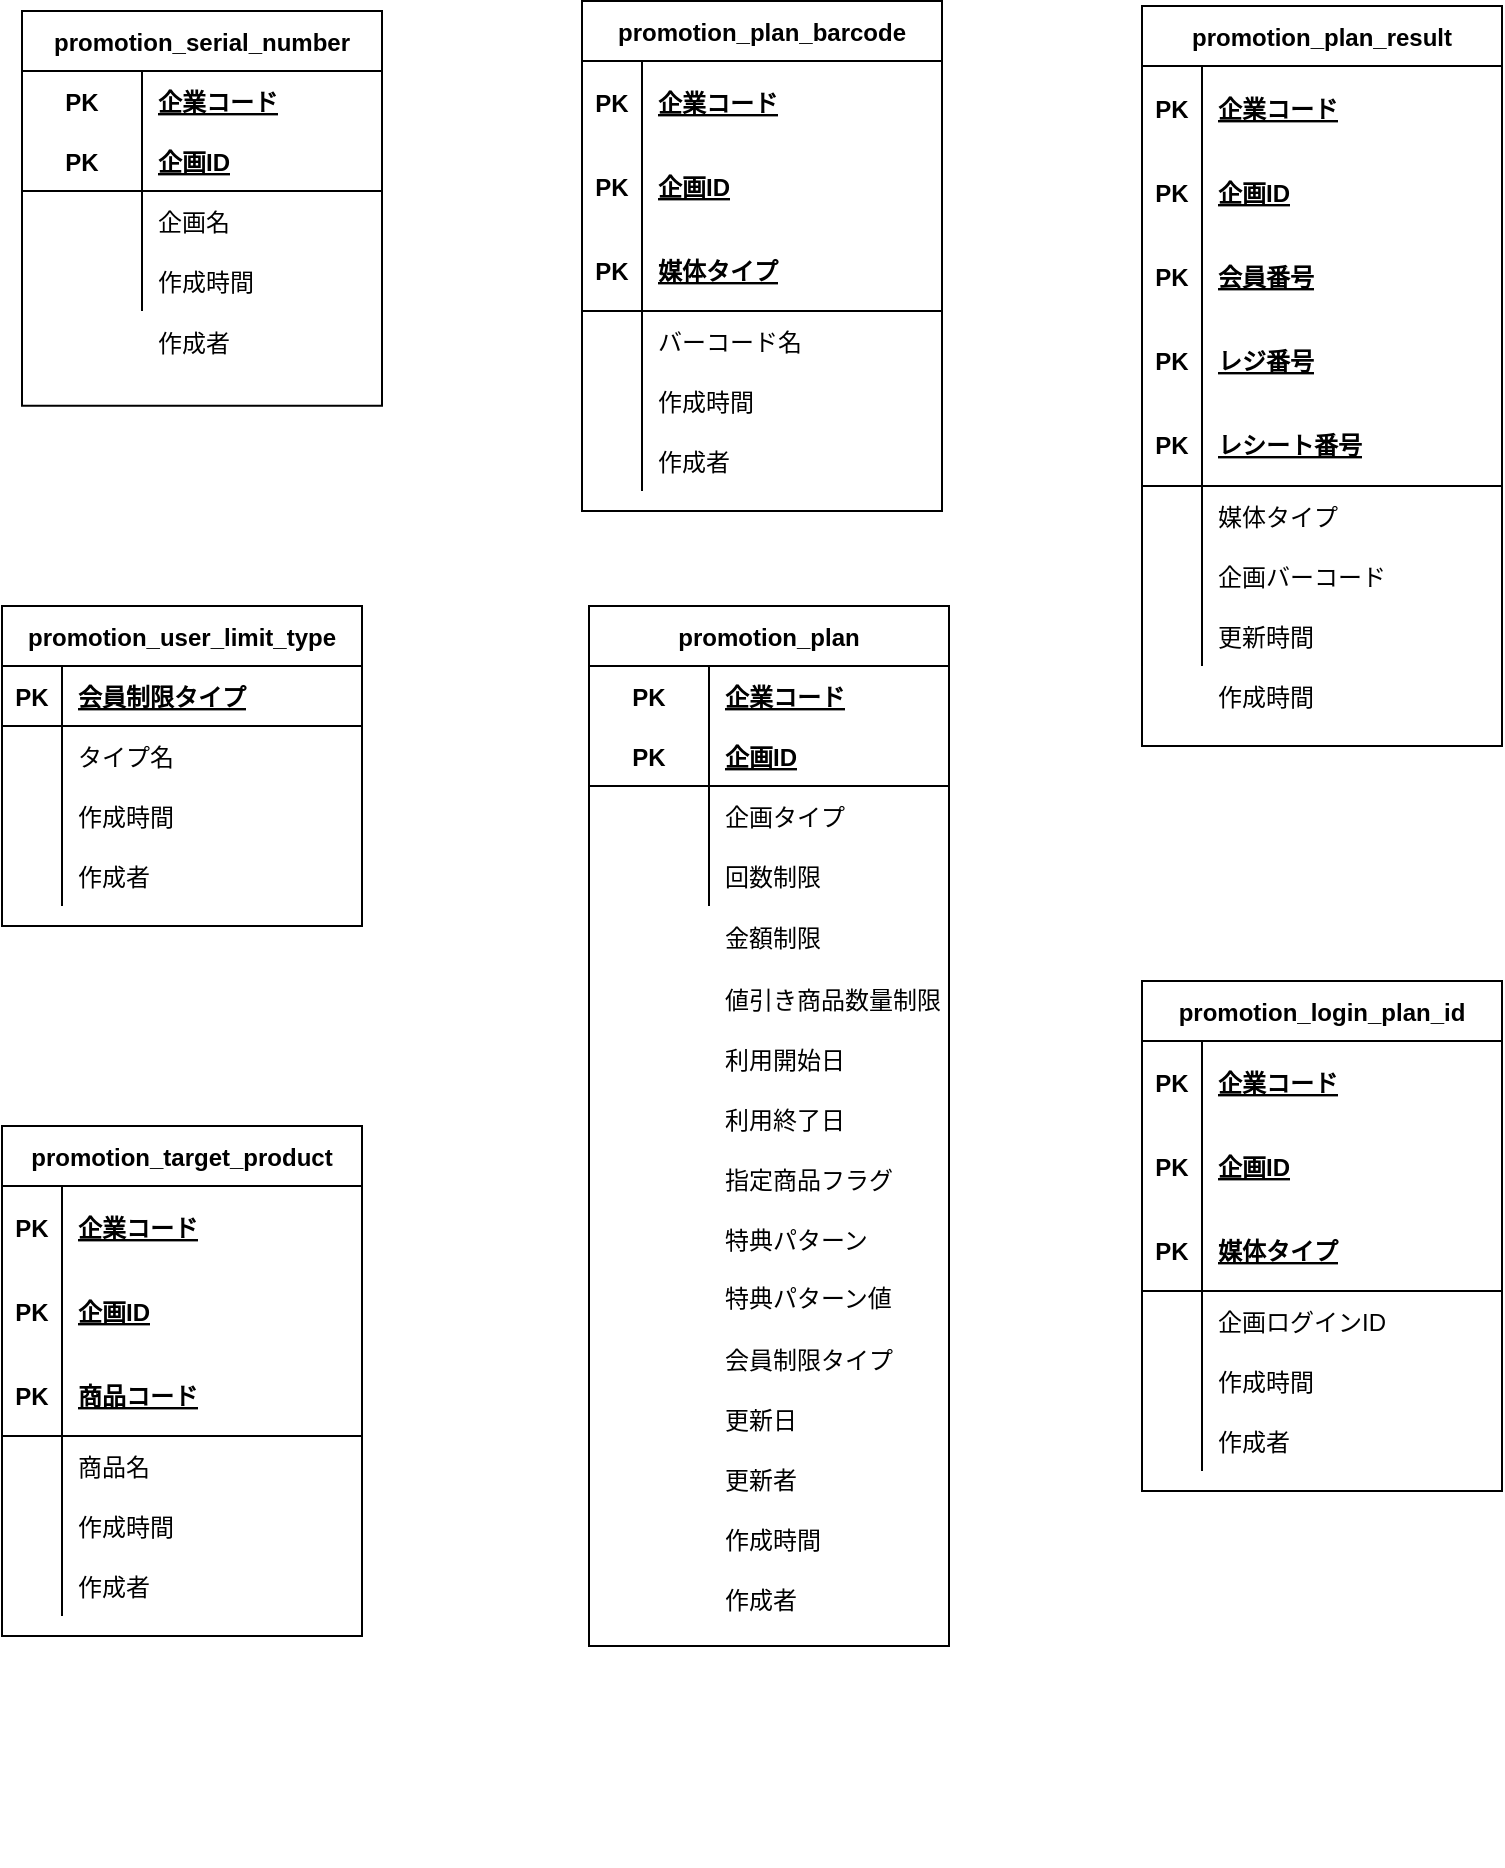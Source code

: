 <mxfile version="13.5.1" type="github">
  <diagram id="e5_Fyzuua8fhGybDT4Sh" name="第 1 页">
    <mxGraphModel dx="1185" dy="635" grid="1" gridSize="10" guides="1" tooltips="1" connect="1" arrows="1" fold="1" page="1" pageScale="1" pageWidth="827" pageHeight="1169" math="0" shadow="0">
      <root>
        <mxCell id="0" />
        <mxCell id="1" parent="0" />
        <mxCell id="wAZkasckWyHo5SQaiHIw-28" value="" style="group" vertex="1" connectable="0" parent="1">
          <mxGeometry x="40" y="42.5" width="180" height="250" as="geometry" />
        </mxCell>
        <mxCell id="wAZkasckWyHo5SQaiHIw-14" value="promotion_serial_number" style="shape=table;startSize=30;container=1;collapsible=1;childLayout=tableLayout;fixedRows=1;rowLines=0;fontStyle=1;align=center;resizeLast=1;" vertex="1" parent="wAZkasckWyHo5SQaiHIw-28">
          <mxGeometry width="180" height="197.368" as="geometry" />
        </mxCell>
        <mxCell id="wAZkasckWyHo5SQaiHIw-15" value="" style="shape=partialRectangle;collapsible=0;dropTarget=0;pointerEvents=0;fillColor=none;top=0;left=0;bottom=0;right=0;points=[[0,0.5],[1,0.5]];portConstraint=eastwest;" vertex="1" parent="wAZkasckWyHo5SQaiHIw-14">
          <mxGeometry y="30" width="180" height="30" as="geometry" />
        </mxCell>
        <mxCell id="wAZkasckWyHo5SQaiHIw-16" value="PK" style="shape=partialRectangle;connectable=0;fillColor=none;top=0;left=0;bottom=0;right=0;fontStyle=1;overflow=hidden;" vertex="1" parent="wAZkasckWyHo5SQaiHIw-15">
          <mxGeometry width="60" height="30" as="geometry" />
        </mxCell>
        <mxCell id="wAZkasckWyHo5SQaiHIw-17" value="企業コード" style="shape=partialRectangle;connectable=0;fillColor=none;top=0;left=0;bottom=0;right=0;align=left;spacingLeft=6;fontStyle=5;overflow=hidden;" vertex="1" parent="wAZkasckWyHo5SQaiHIw-15">
          <mxGeometry x="60" width="120" height="30" as="geometry" />
        </mxCell>
        <mxCell id="wAZkasckWyHo5SQaiHIw-18" value="" style="shape=partialRectangle;collapsible=0;dropTarget=0;pointerEvents=0;fillColor=none;top=0;left=0;bottom=1;right=0;points=[[0,0.5],[1,0.5]];portConstraint=eastwest;" vertex="1" parent="wAZkasckWyHo5SQaiHIw-14">
          <mxGeometry y="60" width="180" height="30" as="geometry" />
        </mxCell>
        <mxCell id="wAZkasckWyHo5SQaiHIw-19" value="PK" style="shape=partialRectangle;connectable=0;fillColor=none;top=0;left=0;bottom=0;right=0;fontStyle=1;overflow=hidden;" vertex="1" parent="wAZkasckWyHo5SQaiHIw-18">
          <mxGeometry width="60" height="30" as="geometry" />
        </mxCell>
        <mxCell id="wAZkasckWyHo5SQaiHIw-20" value="企画ID" style="shape=partialRectangle;connectable=0;fillColor=none;top=0;left=0;bottom=0;right=0;align=left;spacingLeft=6;fontStyle=5;overflow=hidden;" vertex="1" parent="wAZkasckWyHo5SQaiHIw-18">
          <mxGeometry x="60" width="120" height="30" as="geometry" />
        </mxCell>
        <mxCell id="wAZkasckWyHo5SQaiHIw-21" value="" style="shape=partialRectangle;collapsible=0;dropTarget=0;pointerEvents=0;fillColor=none;top=0;left=0;bottom=0;right=0;points=[[0,0.5],[1,0.5]];portConstraint=eastwest;" vertex="1" parent="wAZkasckWyHo5SQaiHIw-14">
          <mxGeometry y="90" width="180" height="30" as="geometry" />
        </mxCell>
        <mxCell id="wAZkasckWyHo5SQaiHIw-22" value="" style="shape=partialRectangle;connectable=0;fillColor=none;top=0;left=0;bottom=0;right=0;editable=1;overflow=hidden;" vertex="1" parent="wAZkasckWyHo5SQaiHIw-21">
          <mxGeometry width="60" height="30" as="geometry" />
        </mxCell>
        <mxCell id="wAZkasckWyHo5SQaiHIw-23" value="企画名" style="shape=partialRectangle;connectable=0;fillColor=none;top=0;left=0;bottom=0;right=0;align=left;spacingLeft=6;overflow=hidden;" vertex="1" parent="wAZkasckWyHo5SQaiHIw-21">
          <mxGeometry x="60" width="120" height="30" as="geometry" />
        </mxCell>
        <mxCell id="wAZkasckWyHo5SQaiHIw-24" value="" style="shape=partialRectangle;collapsible=0;dropTarget=0;pointerEvents=0;fillColor=none;top=0;left=0;bottom=0;right=0;points=[[0,0.5],[1,0.5]];portConstraint=eastwest;" vertex="1" parent="wAZkasckWyHo5SQaiHIw-14">
          <mxGeometry y="120" width="180" height="30" as="geometry" />
        </mxCell>
        <mxCell id="wAZkasckWyHo5SQaiHIw-25" value="" style="shape=partialRectangle;connectable=0;fillColor=none;top=0;left=0;bottom=0;right=0;editable=1;overflow=hidden;" vertex="1" parent="wAZkasckWyHo5SQaiHIw-24">
          <mxGeometry width="60" height="30" as="geometry" />
        </mxCell>
        <mxCell id="wAZkasckWyHo5SQaiHIw-26" value="作成時間" style="shape=partialRectangle;connectable=0;fillColor=none;top=0;left=0;bottom=0;right=0;align=left;spacingLeft=6;overflow=hidden;" vertex="1" parent="wAZkasckWyHo5SQaiHIw-24">
          <mxGeometry x="60" width="120" height="30" as="geometry" />
        </mxCell>
        <mxCell id="wAZkasckWyHo5SQaiHIw-27" value="作成者" style="shape=partialRectangle;connectable=0;fillColor=none;top=0;left=0;bottom=0;right=0;align=left;spacingLeft=6;overflow=hidden;" vertex="1" parent="wAZkasckWyHo5SQaiHIw-28">
          <mxGeometry x="60" y="150" width="120" height="31.25" as="geometry" />
        </mxCell>
        <mxCell id="wAZkasckWyHo5SQaiHIw-30" value="" style="group" vertex="1" connectable="0" parent="1">
          <mxGeometry x="323.5" y="340" width="180" height="630" as="geometry" />
        </mxCell>
        <mxCell id="wAZkasckWyHo5SQaiHIw-31" value="promotion_plan" style="shape=table;startSize=30;container=1;collapsible=1;childLayout=tableLayout;fixedRows=1;rowLines=0;fontStyle=1;align=center;resizeLast=1;" vertex="1" parent="wAZkasckWyHo5SQaiHIw-30">
          <mxGeometry width="180" height="520" as="geometry" />
        </mxCell>
        <mxCell id="wAZkasckWyHo5SQaiHIw-32" value="" style="shape=partialRectangle;collapsible=0;dropTarget=0;pointerEvents=0;fillColor=none;top=0;left=0;bottom=0;right=0;points=[[0,0.5],[1,0.5]];portConstraint=eastwest;" vertex="1" parent="wAZkasckWyHo5SQaiHIw-31">
          <mxGeometry y="30" width="180" height="30" as="geometry" />
        </mxCell>
        <mxCell id="wAZkasckWyHo5SQaiHIw-33" value="PK" style="shape=partialRectangle;connectable=0;fillColor=none;top=0;left=0;bottom=0;right=0;fontStyle=1;overflow=hidden;" vertex="1" parent="wAZkasckWyHo5SQaiHIw-32">
          <mxGeometry width="60" height="30" as="geometry" />
        </mxCell>
        <mxCell id="wAZkasckWyHo5SQaiHIw-34" value="企業コード" style="shape=partialRectangle;connectable=0;fillColor=none;top=0;left=0;bottom=0;right=0;align=left;spacingLeft=6;fontStyle=5;overflow=hidden;" vertex="1" parent="wAZkasckWyHo5SQaiHIw-32">
          <mxGeometry x="60" width="120" height="30" as="geometry" />
        </mxCell>
        <mxCell id="wAZkasckWyHo5SQaiHIw-35" value="" style="shape=partialRectangle;collapsible=0;dropTarget=0;pointerEvents=0;fillColor=none;top=0;left=0;bottom=1;right=0;points=[[0,0.5],[1,0.5]];portConstraint=eastwest;" vertex="1" parent="wAZkasckWyHo5SQaiHIw-31">
          <mxGeometry y="60" width="180" height="30" as="geometry" />
        </mxCell>
        <mxCell id="wAZkasckWyHo5SQaiHIw-36" value="PK" style="shape=partialRectangle;connectable=0;fillColor=none;top=0;left=0;bottom=0;right=0;fontStyle=1;overflow=hidden;" vertex="1" parent="wAZkasckWyHo5SQaiHIw-35">
          <mxGeometry width="60" height="30" as="geometry" />
        </mxCell>
        <mxCell id="wAZkasckWyHo5SQaiHIw-37" value="企画ID" style="shape=partialRectangle;connectable=0;fillColor=none;top=0;left=0;bottom=0;right=0;align=left;spacingLeft=6;fontStyle=5;overflow=hidden;" vertex="1" parent="wAZkasckWyHo5SQaiHIw-35">
          <mxGeometry x="60" width="120" height="30" as="geometry" />
        </mxCell>
        <mxCell id="wAZkasckWyHo5SQaiHIw-38" value="" style="shape=partialRectangle;collapsible=0;dropTarget=0;pointerEvents=0;fillColor=none;top=0;left=0;bottom=0;right=0;points=[[0,0.5],[1,0.5]];portConstraint=eastwest;" vertex="1" parent="wAZkasckWyHo5SQaiHIw-31">
          <mxGeometry y="90" width="180" height="30" as="geometry" />
        </mxCell>
        <mxCell id="wAZkasckWyHo5SQaiHIw-39" value="" style="shape=partialRectangle;connectable=0;fillColor=none;top=0;left=0;bottom=0;right=0;editable=1;overflow=hidden;" vertex="1" parent="wAZkasckWyHo5SQaiHIw-38">
          <mxGeometry width="60" height="30" as="geometry" />
        </mxCell>
        <mxCell id="wAZkasckWyHo5SQaiHIw-40" value="企画タイプ" style="shape=partialRectangle;connectable=0;fillColor=none;top=0;left=0;bottom=0;right=0;align=left;spacingLeft=6;overflow=hidden;" vertex="1" parent="wAZkasckWyHo5SQaiHIw-38">
          <mxGeometry x="60" width="120" height="30" as="geometry" />
        </mxCell>
        <mxCell id="wAZkasckWyHo5SQaiHIw-41" value="" style="shape=partialRectangle;collapsible=0;dropTarget=0;pointerEvents=0;fillColor=none;top=0;left=0;bottom=0;right=0;points=[[0,0.5],[1,0.5]];portConstraint=eastwest;" vertex="1" parent="wAZkasckWyHo5SQaiHIw-31">
          <mxGeometry y="120" width="180" height="30" as="geometry" />
        </mxCell>
        <mxCell id="wAZkasckWyHo5SQaiHIw-42" value="" style="shape=partialRectangle;connectable=0;fillColor=none;top=0;left=0;bottom=0;right=0;editable=1;overflow=hidden;" vertex="1" parent="wAZkasckWyHo5SQaiHIw-41">
          <mxGeometry width="60" height="30" as="geometry" />
        </mxCell>
        <mxCell id="wAZkasckWyHo5SQaiHIw-43" value="回数制限" style="shape=partialRectangle;connectable=0;fillColor=none;top=0;left=0;bottom=0;right=0;align=left;spacingLeft=6;overflow=hidden;" vertex="1" parent="wAZkasckWyHo5SQaiHIw-41">
          <mxGeometry x="60" width="120" height="30" as="geometry" />
        </mxCell>
        <mxCell id="wAZkasckWyHo5SQaiHIw-44" value="金額制限" style="shape=partialRectangle;connectable=0;fillColor=none;top=0;left=0;bottom=0;right=0;align=left;spacingLeft=6;overflow=hidden;" vertex="1" parent="wAZkasckWyHo5SQaiHIw-30">
          <mxGeometry x="60" y="150" width="120" height="31.25" as="geometry" />
        </mxCell>
        <mxCell id="wAZkasckWyHo5SQaiHIw-45" value="利用開始日" style="shape=partialRectangle;connectable=0;fillColor=none;top=0;left=0;bottom=0;right=0;align=left;spacingLeft=6;overflow=hidden;" vertex="1" parent="wAZkasckWyHo5SQaiHIw-30">
          <mxGeometry x="60" y="211.25" width="120" height="30" as="geometry" />
        </mxCell>
        <mxCell id="wAZkasckWyHo5SQaiHIw-76" value="利用終了日" style="shape=partialRectangle;connectable=0;fillColor=none;top=0;left=0;bottom=0;right=0;align=left;spacingLeft=6;overflow=hidden;" vertex="1" parent="wAZkasckWyHo5SQaiHIw-30">
          <mxGeometry x="60" y="241.25" width="120" height="30" as="geometry" />
        </mxCell>
        <mxCell id="wAZkasckWyHo5SQaiHIw-77" value="指定商品フラグ" style="shape=partialRectangle;connectable=0;fillColor=none;top=0;left=0;bottom=0;right=0;align=left;spacingLeft=6;overflow=hidden;" vertex="1" parent="wAZkasckWyHo5SQaiHIw-30">
          <mxGeometry x="60" y="271.25" width="120" height="30" as="geometry" />
        </mxCell>
        <mxCell id="wAZkasckWyHo5SQaiHIw-78" value="特典パターン" style="shape=partialRectangle;connectable=0;fillColor=none;top=0;left=0;bottom=0;right=0;align=left;spacingLeft=6;overflow=hidden;" vertex="1" parent="wAZkasckWyHo5SQaiHIw-30">
          <mxGeometry x="60" y="301.25" width="120" height="30" as="geometry" />
        </mxCell>
        <mxCell id="wAZkasckWyHo5SQaiHIw-79" value="特典パターン値" style="shape=partialRectangle;connectable=0;fillColor=none;top=0;left=0;bottom=0;right=0;align=left;spacingLeft=6;overflow=hidden;" vertex="1" parent="wAZkasckWyHo5SQaiHIw-30">
          <mxGeometry x="60" y="331.25" width="120" height="28.75" as="geometry" />
        </mxCell>
        <mxCell id="wAZkasckWyHo5SQaiHIw-80" value="会員制限タイプ" style="shape=partialRectangle;connectable=0;fillColor=none;top=0;left=0;bottom=0;right=0;align=left;spacingLeft=6;overflow=hidden;" vertex="1" parent="wAZkasckWyHo5SQaiHIw-30">
          <mxGeometry x="60" y="361.25" width="120" height="30" as="geometry" />
        </mxCell>
        <mxCell id="wAZkasckWyHo5SQaiHIw-81" value="更新日" style="shape=partialRectangle;connectable=0;fillColor=none;top=0;left=0;bottom=0;right=0;align=left;spacingLeft=6;overflow=hidden;" vertex="1" parent="wAZkasckWyHo5SQaiHIw-30">
          <mxGeometry x="60" y="391.25" width="120" height="30" as="geometry" />
        </mxCell>
        <mxCell id="wAZkasckWyHo5SQaiHIw-82" value="更新者" style="shape=partialRectangle;connectable=0;fillColor=none;top=0;left=0;bottom=0;right=0;align=left;spacingLeft=6;overflow=hidden;" vertex="1" parent="wAZkasckWyHo5SQaiHIw-30">
          <mxGeometry x="60" y="421.25" width="120" height="30" as="geometry" />
        </mxCell>
        <mxCell id="wAZkasckWyHo5SQaiHIw-83" value="作成時間" style="shape=partialRectangle;connectable=0;fillColor=none;top=0;left=0;bottom=0;right=0;align=left;spacingLeft=6;overflow=hidden;" vertex="1" parent="wAZkasckWyHo5SQaiHIw-30">
          <mxGeometry x="60" y="451.25" width="120" height="30" as="geometry" />
        </mxCell>
        <mxCell id="wAZkasckWyHo5SQaiHIw-84" value="作成者" style="shape=partialRectangle;connectable=0;fillColor=none;top=0;left=0;bottom=0;right=0;align=left;spacingLeft=6;overflow=hidden;" vertex="1" parent="wAZkasckWyHo5SQaiHIw-30">
          <mxGeometry x="60" y="481.25" width="120" height="30" as="geometry" />
        </mxCell>
        <mxCell id="wAZkasckWyHo5SQaiHIw-86" value="値引き商品数量制限" style="shape=partialRectangle;connectable=0;fillColor=none;top=0;left=0;bottom=0;right=0;align=left;spacingLeft=6;overflow=hidden;" vertex="1" parent="wAZkasckWyHo5SQaiHIw-30">
          <mxGeometry x="60" y="181.25" width="120" height="30" as="geometry" />
        </mxCell>
        <mxCell id="wAZkasckWyHo5SQaiHIw-130" value="promotion_user_limit_type" style="shape=table;startSize=30;container=1;collapsible=1;childLayout=tableLayout;fixedRows=1;rowLines=0;fontStyle=1;align=center;resizeLast=1;" vertex="1" parent="1">
          <mxGeometry x="30" y="340" width="180" height="160" as="geometry" />
        </mxCell>
        <mxCell id="wAZkasckWyHo5SQaiHIw-131" value="" style="shape=partialRectangle;collapsible=0;dropTarget=0;pointerEvents=0;fillColor=none;top=0;left=0;bottom=1;right=0;points=[[0,0.5],[1,0.5]];portConstraint=eastwest;" vertex="1" parent="wAZkasckWyHo5SQaiHIw-130">
          <mxGeometry y="30" width="180" height="30" as="geometry" />
        </mxCell>
        <mxCell id="wAZkasckWyHo5SQaiHIw-132" value="PK" style="shape=partialRectangle;connectable=0;fillColor=none;top=0;left=0;bottom=0;right=0;fontStyle=1;overflow=hidden;" vertex="1" parent="wAZkasckWyHo5SQaiHIw-131">
          <mxGeometry width="30" height="30" as="geometry" />
        </mxCell>
        <mxCell id="wAZkasckWyHo5SQaiHIw-133" value="会員制限タイプ" style="shape=partialRectangle;connectable=0;fillColor=none;top=0;left=0;bottom=0;right=0;align=left;spacingLeft=6;fontStyle=5;overflow=hidden;" vertex="1" parent="wAZkasckWyHo5SQaiHIw-131">
          <mxGeometry x="30" width="150" height="30" as="geometry" />
        </mxCell>
        <mxCell id="wAZkasckWyHo5SQaiHIw-134" value="" style="shape=partialRectangle;collapsible=0;dropTarget=0;pointerEvents=0;fillColor=none;top=0;left=0;bottom=0;right=0;points=[[0,0.5],[1,0.5]];portConstraint=eastwest;" vertex="1" parent="wAZkasckWyHo5SQaiHIw-130">
          <mxGeometry y="60" width="180" height="30" as="geometry" />
        </mxCell>
        <mxCell id="wAZkasckWyHo5SQaiHIw-135" value="" style="shape=partialRectangle;connectable=0;fillColor=none;top=0;left=0;bottom=0;right=0;editable=1;overflow=hidden;" vertex="1" parent="wAZkasckWyHo5SQaiHIw-134">
          <mxGeometry width="30" height="30" as="geometry" />
        </mxCell>
        <mxCell id="wAZkasckWyHo5SQaiHIw-136" value="タイプ名" style="shape=partialRectangle;connectable=0;fillColor=none;top=0;left=0;bottom=0;right=0;align=left;spacingLeft=6;overflow=hidden;" vertex="1" parent="wAZkasckWyHo5SQaiHIw-134">
          <mxGeometry x="30" width="150" height="30" as="geometry" />
        </mxCell>
        <mxCell id="wAZkasckWyHo5SQaiHIw-137" value="" style="shape=partialRectangle;collapsible=0;dropTarget=0;pointerEvents=0;fillColor=none;top=0;left=0;bottom=0;right=0;points=[[0,0.5],[1,0.5]];portConstraint=eastwest;" vertex="1" parent="wAZkasckWyHo5SQaiHIw-130">
          <mxGeometry y="90" width="180" height="30" as="geometry" />
        </mxCell>
        <mxCell id="wAZkasckWyHo5SQaiHIw-138" value="" style="shape=partialRectangle;connectable=0;fillColor=none;top=0;left=0;bottom=0;right=0;editable=1;overflow=hidden;" vertex="1" parent="wAZkasckWyHo5SQaiHIw-137">
          <mxGeometry width="30" height="30" as="geometry" />
        </mxCell>
        <mxCell id="wAZkasckWyHo5SQaiHIw-139" value="作成時間" style="shape=partialRectangle;connectable=0;fillColor=none;top=0;left=0;bottom=0;right=0;align=left;spacingLeft=6;overflow=hidden;" vertex="1" parent="wAZkasckWyHo5SQaiHIw-137">
          <mxGeometry x="30" width="150" height="30" as="geometry" />
        </mxCell>
        <mxCell id="wAZkasckWyHo5SQaiHIw-140" value="" style="shape=partialRectangle;collapsible=0;dropTarget=0;pointerEvents=0;fillColor=none;top=0;left=0;bottom=0;right=0;points=[[0,0.5],[1,0.5]];portConstraint=eastwest;" vertex="1" parent="wAZkasckWyHo5SQaiHIw-130">
          <mxGeometry y="120" width="180" height="30" as="geometry" />
        </mxCell>
        <mxCell id="wAZkasckWyHo5SQaiHIw-141" value="" style="shape=partialRectangle;connectable=0;fillColor=none;top=0;left=0;bottom=0;right=0;editable=1;overflow=hidden;" vertex="1" parent="wAZkasckWyHo5SQaiHIw-140">
          <mxGeometry width="30" height="30" as="geometry" />
        </mxCell>
        <mxCell id="wAZkasckWyHo5SQaiHIw-142" value="作成者" style="shape=partialRectangle;connectable=0;fillColor=none;top=0;left=0;bottom=0;right=0;align=left;spacingLeft=6;overflow=hidden;" vertex="1" parent="wAZkasckWyHo5SQaiHIw-140">
          <mxGeometry x="30" width="150" height="30" as="geometry" />
        </mxCell>
        <mxCell id="wAZkasckWyHo5SQaiHIw-156" value="promotion_plan_result" style="shape=table;startSize=30;container=1;collapsible=1;childLayout=tableLayout;fixedRows=1;rowLines=0;fontStyle=1;align=center;resizeLast=1;" vertex="1" parent="1">
          <mxGeometry x="600" y="40" width="180" height="370" as="geometry" />
        </mxCell>
        <mxCell id="wAZkasckWyHo5SQaiHIw-157" value="" style="shape=partialRectangle;collapsible=0;dropTarget=0;pointerEvents=0;fillColor=none;top=0;left=0;bottom=1;right=0;points=[[0,0.5],[1,0.5]];portConstraint=eastwest;" vertex="1" parent="wAZkasckWyHo5SQaiHIw-156">
          <mxGeometry y="30" width="180" height="210" as="geometry" />
        </mxCell>
        <mxCell id="wAZkasckWyHo5SQaiHIw-158" value="PK&#xa;&#xa;&#xa;PK&#xa;&#xa;&#xa;PK&#xa;&#xa;&#xa;PK&#xa;&#xa;&#xa;PK" style="shape=partialRectangle;connectable=0;fillColor=none;top=0;left=0;bottom=0;right=0;fontStyle=1;overflow=hidden;" vertex="1" parent="wAZkasckWyHo5SQaiHIw-157">
          <mxGeometry width="30" height="210" as="geometry" />
        </mxCell>
        <mxCell id="wAZkasckWyHo5SQaiHIw-159" value="企業コード&#xa;&#xa;&#xa;企画ID&#xa;&#xa;&#xa;会員番号&#xa;&#xa;&#xa;レジ番号&#xa;&#xa;&#xa;レシート番号" style="shape=partialRectangle;connectable=0;fillColor=none;top=0;left=0;bottom=0;right=0;align=left;spacingLeft=6;fontStyle=5;overflow=hidden;" vertex="1" parent="wAZkasckWyHo5SQaiHIw-157">
          <mxGeometry x="30" width="150" height="210" as="geometry" />
        </mxCell>
        <mxCell id="wAZkasckWyHo5SQaiHIw-160" value="" style="shape=partialRectangle;collapsible=0;dropTarget=0;pointerEvents=0;fillColor=none;top=0;left=0;bottom=0;right=0;points=[[0,0.5],[1,0.5]];portConstraint=eastwest;" vertex="1" parent="wAZkasckWyHo5SQaiHIw-156">
          <mxGeometry y="240" width="180" height="30" as="geometry" />
        </mxCell>
        <mxCell id="wAZkasckWyHo5SQaiHIw-161" value="" style="shape=partialRectangle;connectable=0;fillColor=none;top=0;left=0;bottom=0;right=0;editable=1;overflow=hidden;" vertex="1" parent="wAZkasckWyHo5SQaiHIw-160">
          <mxGeometry width="30" height="30" as="geometry" />
        </mxCell>
        <mxCell id="wAZkasckWyHo5SQaiHIw-162" value="媒体タイプ" style="shape=partialRectangle;connectable=0;fillColor=none;top=0;left=0;bottom=0;right=0;align=left;spacingLeft=6;overflow=hidden;" vertex="1" parent="wAZkasckWyHo5SQaiHIw-160">
          <mxGeometry x="30" width="150" height="30" as="geometry" />
        </mxCell>
        <mxCell id="wAZkasckWyHo5SQaiHIw-166" value="" style="shape=partialRectangle;collapsible=0;dropTarget=0;pointerEvents=0;fillColor=none;top=0;left=0;bottom=0;right=0;points=[[0,0.5],[1,0.5]];portConstraint=eastwest;" vertex="1" parent="wAZkasckWyHo5SQaiHIw-156">
          <mxGeometry y="270" width="180" height="30" as="geometry" />
        </mxCell>
        <mxCell id="wAZkasckWyHo5SQaiHIw-167" value="" style="shape=partialRectangle;connectable=0;fillColor=none;top=0;left=0;bottom=0;right=0;editable=1;overflow=hidden;" vertex="1" parent="wAZkasckWyHo5SQaiHIw-166">
          <mxGeometry width="30" height="30" as="geometry" />
        </mxCell>
        <mxCell id="wAZkasckWyHo5SQaiHIw-168" value="企画バーコード" style="shape=partialRectangle;connectable=0;fillColor=none;top=0;left=0;bottom=0;right=0;align=left;spacingLeft=6;overflow=hidden;" vertex="1" parent="wAZkasckWyHo5SQaiHIw-166">
          <mxGeometry x="30" width="150" height="30" as="geometry" />
        </mxCell>
        <mxCell id="wAZkasckWyHo5SQaiHIw-163" value="" style="shape=partialRectangle;collapsible=0;dropTarget=0;pointerEvents=0;fillColor=none;top=0;left=0;bottom=0;right=0;points=[[0,0.5],[1,0.5]];portConstraint=eastwest;" vertex="1" parent="wAZkasckWyHo5SQaiHIw-156">
          <mxGeometry y="300" width="180" height="30" as="geometry" />
        </mxCell>
        <mxCell id="wAZkasckWyHo5SQaiHIw-164" value="" style="shape=partialRectangle;connectable=0;fillColor=none;top=0;left=0;bottom=0;right=0;editable=1;overflow=hidden;" vertex="1" parent="wAZkasckWyHo5SQaiHIw-163">
          <mxGeometry width="30" height="30" as="geometry" />
        </mxCell>
        <mxCell id="wAZkasckWyHo5SQaiHIw-165" value="更新時間" style="shape=partialRectangle;connectable=0;fillColor=none;top=0;left=0;bottom=0;right=0;align=left;spacingLeft=6;overflow=hidden;" vertex="1" parent="wAZkasckWyHo5SQaiHIw-163">
          <mxGeometry x="30" width="150" height="30" as="geometry" />
        </mxCell>
        <mxCell id="wAZkasckWyHo5SQaiHIw-115" value="promotion_plan_barcode" style="shape=table;startSize=30;container=1;collapsible=1;childLayout=tableLayout;fixedRows=1;rowLines=0;fontStyle=1;align=center;resizeLast=1;" vertex="1" parent="1">
          <mxGeometry x="320" y="37.5" width="180" height="255" as="geometry" />
        </mxCell>
        <mxCell id="wAZkasckWyHo5SQaiHIw-116" value="" style="shape=partialRectangle;collapsible=0;dropTarget=0;pointerEvents=0;fillColor=none;top=0;left=0;bottom=1;right=0;points=[[0,0.5],[1,0.5]];portConstraint=eastwest;" vertex="1" parent="wAZkasckWyHo5SQaiHIw-115">
          <mxGeometry y="30" width="180" height="125" as="geometry" />
        </mxCell>
        <mxCell id="wAZkasckWyHo5SQaiHIw-117" value="PK&#xa;&#xa;&#xa;PK&#xa;&#xa;&#xa;PK" style="shape=partialRectangle;connectable=0;fillColor=none;top=0;left=0;bottom=0;right=0;fontStyle=1;overflow=hidden;" vertex="1" parent="wAZkasckWyHo5SQaiHIw-116">
          <mxGeometry width="30" height="125" as="geometry" />
        </mxCell>
        <mxCell id="wAZkasckWyHo5SQaiHIw-118" value="企業コード&#xa;&#xa;&#xa;企画ID&#xa;&#xa;&#xa;媒体タイプ" style="shape=partialRectangle;connectable=0;fillColor=none;top=0;left=0;bottom=0;right=0;align=left;spacingLeft=6;fontStyle=5;overflow=hidden;" vertex="1" parent="wAZkasckWyHo5SQaiHIw-116">
          <mxGeometry x="30" width="150" height="125" as="geometry" />
        </mxCell>
        <mxCell id="wAZkasckWyHo5SQaiHIw-119" value="" style="shape=partialRectangle;collapsible=0;dropTarget=0;pointerEvents=0;fillColor=none;top=0;left=0;bottom=0;right=0;points=[[0,0.5],[1,0.5]];portConstraint=eastwest;" vertex="1" parent="wAZkasckWyHo5SQaiHIw-115">
          <mxGeometry y="155" width="180" height="30" as="geometry" />
        </mxCell>
        <mxCell id="wAZkasckWyHo5SQaiHIw-120" value="" style="shape=partialRectangle;connectable=0;fillColor=none;top=0;left=0;bottom=0;right=0;editable=1;overflow=hidden;" vertex="1" parent="wAZkasckWyHo5SQaiHIw-119">
          <mxGeometry width="30" height="30" as="geometry" />
        </mxCell>
        <mxCell id="wAZkasckWyHo5SQaiHIw-121" value="バーコード名" style="shape=partialRectangle;connectable=0;fillColor=none;top=0;left=0;bottom=0;right=0;align=left;spacingLeft=6;overflow=hidden;" vertex="1" parent="wAZkasckWyHo5SQaiHIw-119">
          <mxGeometry x="30" width="150" height="30" as="geometry" />
        </mxCell>
        <mxCell id="wAZkasckWyHo5SQaiHIw-122" value="" style="shape=partialRectangle;collapsible=0;dropTarget=0;pointerEvents=0;fillColor=none;top=0;left=0;bottom=0;right=0;points=[[0,0.5],[1,0.5]];portConstraint=eastwest;" vertex="1" parent="wAZkasckWyHo5SQaiHIw-115">
          <mxGeometry y="185" width="180" height="30" as="geometry" />
        </mxCell>
        <mxCell id="wAZkasckWyHo5SQaiHIw-123" value="" style="shape=partialRectangle;connectable=0;fillColor=none;top=0;left=0;bottom=0;right=0;editable=1;overflow=hidden;" vertex="1" parent="wAZkasckWyHo5SQaiHIw-122">
          <mxGeometry width="30" height="30" as="geometry" />
        </mxCell>
        <mxCell id="wAZkasckWyHo5SQaiHIw-124" value="作成時間" style="shape=partialRectangle;connectable=0;fillColor=none;top=0;left=0;bottom=0;right=0;align=left;spacingLeft=6;overflow=hidden;" vertex="1" parent="wAZkasckWyHo5SQaiHIw-122">
          <mxGeometry x="30" width="150" height="30" as="geometry" />
        </mxCell>
        <mxCell id="wAZkasckWyHo5SQaiHIw-125" value="" style="shape=partialRectangle;collapsible=0;dropTarget=0;pointerEvents=0;fillColor=none;top=0;left=0;bottom=0;right=0;points=[[0,0.5],[1,0.5]];portConstraint=eastwest;" vertex="1" parent="wAZkasckWyHo5SQaiHIw-115">
          <mxGeometry y="215" width="180" height="30" as="geometry" />
        </mxCell>
        <mxCell id="wAZkasckWyHo5SQaiHIw-126" value="" style="shape=partialRectangle;connectable=0;fillColor=none;top=0;left=0;bottom=0;right=0;editable=1;overflow=hidden;" vertex="1" parent="wAZkasckWyHo5SQaiHIw-125">
          <mxGeometry width="30" height="30" as="geometry" />
        </mxCell>
        <mxCell id="wAZkasckWyHo5SQaiHIw-127" value="作成者" style="shape=partialRectangle;connectable=0;fillColor=none;top=0;left=0;bottom=0;right=0;align=left;spacingLeft=6;overflow=hidden;" vertex="1" parent="wAZkasckWyHo5SQaiHIw-125">
          <mxGeometry x="30" width="150" height="30" as="geometry" />
        </mxCell>
        <mxCell id="wAZkasckWyHo5SQaiHIw-143" value="promotion_target_product" style="shape=table;startSize=30;container=1;collapsible=1;childLayout=tableLayout;fixedRows=1;rowLines=0;fontStyle=1;align=center;resizeLast=1;" vertex="1" parent="1">
          <mxGeometry x="30" y="600" width="180" height="255" as="geometry" />
        </mxCell>
        <mxCell id="wAZkasckWyHo5SQaiHIw-144" value="" style="shape=partialRectangle;collapsible=0;dropTarget=0;pointerEvents=0;fillColor=none;top=0;left=0;bottom=1;right=0;points=[[0,0.5],[1,0.5]];portConstraint=eastwest;" vertex="1" parent="wAZkasckWyHo5SQaiHIw-143">
          <mxGeometry y="30" width="180" height="125" as="geometry" />
        </mxCell>
        <mxCell id="wAZkasckWyHo5SQaiHIw-145" value="PK&#xa;&#xa;&#xa;PK&#xa;&#xa;&#xa;PK" style="shape=partialRectangle;connectable=0;fillColor=none;top=0;left=0;bottom=0;right=0;fontStyle=1;overflow=hidden;" vertex="1" parent="wAZkasckWyHo5SQaiHIw-144">
          <mxGeometry width="30" height="125" as="geometry" />
        </mxCell>
        <mxCell id="wAZkasckWyHo5SQaiHIw-146" value="企業コード&#xa;&#xa;&#xa;企画ID&#xa;&#xa;&#xa;商品コード" style="shape=partialRectangle;connectable=0;fillColor=none;top=0;left=0;bottom=0;right=0;align=left;spacingLeft=6;fontStyle=5;overflow=hidden;" vertex="1" parent="wAZkasckWyHo5SQaiHIw-144">
          <mxGeometry x="30" width="150" height="125" as="geometry" />
        </mxCell>
        <mxCell id="wAZkasckWyHo5SQaiHIw-147" value="" style="shape=partialRectangle;collapsible=0;dropTarget=0;pointerEvents=0;fillColor=none;top=0;left=0;bottom=0;right=0;points=[[0,0.5],[1,0.5]];portConstraint=eastwest;" vertex="1" parent="wAZkasckWyHo5SQaiHIw-143">
          <mxGeometry y="155" width="180" height="30" as="geometry" />
        </mxCell>
        <mxCell id="wAZkasckWyHo5SQaiHIw-148" value="" style="shape=partialRectangle;connectable=0;fillColor=none;top=0;left=0;bottom=0;right=0;editable=1;overflow=hidden;" vertex="1" parent="wAZkasckWyHo5SQaiHIw-147">
          <mxGeometry width="30" height="30" as="geometry" />
        </mxCell>
        <mxCell id="wAZkasckWyHo5SQaiHIw-149" value="商品名" style="shape=partialRectangle;connectable=0;fillColor=none;top=0;left=0;bottom=0;right=0;align=left;spacingLeft=6;overflow=hidden;" vertex="1" parent="wAZkasckWyHo5SQaiHIw-147">
          <mxGeometry x="30" width="150" height="30" as="geometry" />
        </mxCell>
        <mxCell id="wAZkasckWyHo5SQaiHIw-150" value="" style="shape=partialRectangle;collapsible=0;dropTarget=0;pointerEvents=0;fillColor=none;top=0;left=0;bottom=0;right=0;points=[[0,0.5],[1,0.5]];portConstraint=eastwest;" vertex="1" parent="wAZkasckWyHo5SQaiHIw-143">
          <mxGeometry y="185" width="180" height="30" as="geometry" />
        </mxCell>
        <mxCell id="wAZkasckWyHo5SQaiHIw-151" value="" style="shape=partialRectangle;connectable=0;fillColor=none;top=0;left=0;bottom=0;right=0;editable=1;overflow=hidden;" vertex="1" parent="wAZkasckWyHo5SQaiHIw-150">
          <mxGeometry width="30" height="30" as="geometry" />
        </mxCell>
        <mxCell id="wAZkasckWyHo5SQaiHIw-152" value="作成時間" style="shape=partialRectangle;connectable=0;fillColor=none;top=0;left=0;bottom=0;right=0;align=left;spacingLeft=6;overflow=hidden;" vertex="1" parent="wAZkasckWyHo5SQaiHIw-150">
          <mxGeometry x="30" width="150" height="30" as="geometry" />
        </mxCell>
        <mxCell id="wAZkasckWyHo5SQaiHIw-153" value="" style="shape=partialRectangle;collapsible=0;dropTarget=0;pointerEvents=0;fillColor=none;top=0;left=0;bottom=0;right=0;points=[[0,0.5],[1,0.5]];portConstraint=eastwest;" vertex="1" parent="wAZkasckWyHo5SQaiHIw-143">
          <mxGeometry y="215" width="180" height="30" as="geometry" />
        </mxCell>
        <mxCell id="wAZkasckWyHo5SQaiHIw-154" value="" style="shape=partialRectangle;connectable=0;fillColor=none;top=0;left=0;bottom=0;right=0;editable=1;overflow=hidden;" vertex="1" parent="wAZkasckWyHo5SQaiHIw-153">
          <mxGeometry width="30" height="30" as="geometry" />
        </mxCell>
        <mxCell id="wAZkasckWyHo5SQaiHIw-155" value="作成者" style="shape=partialRectangle;connectable=0;fillColor=none;top=0;left=0;bottom=0;right=0;align=left;spacingLeft=6;overflow=hidden;" vertex="1" parent="wAZkasckWyHo5SQaiHIw-153">
          <mxGeometry x="30" width="150" height="30" as="geometry" />
        </mxCell>
        <mxCell id="wAZkasckWyHo5SQaiHIw-170" value="promotion_login_plan_id" style="shape=table;startSize=30;container=1;collapsible=1;childLayout=tableLayout;fixedRows=1;rowLines=0;fontStyle=1;align=center;resizeLast=1;" vertex="1" parent="1">
          <mxGeometry x="600" y="527.5" width="180" height="255" as="geometry" />
        </mxCell>
        <mxCell id="wAZkasckWyHo5SQaiHIw-171" value="" style="shape=partialRectangle;collapsible=0;dropTarget=0;pointerEvents=0;fillColor=none;top=0;left=0;bottom=1;right=0;points=[[0,0.5],[1,0.5]];portConstraint=eastwest;" vertex="1" parent="wAZkasckWyHo5SQaiHIw-170">
          <mxGeometry y="30" width="180" height="125" as="geometry" />
        </mxCell>
        <mxCell id="wAZkasckWyHo5SQaiHIw-172" value="PK&#xa;&#xa;&#xa;PK&#xa;&#xa;&#xa;PK" style="shape=partialRectangle;connectable=0;fillColor=none;top=0;left=0;bottom=0;right=0;fontStyle=1;overflow=hidden;" vertex="1" parent="wAZkasckWyHo5SQaiHIw-171">
          <mxGeometry width="30" height="125" as="geometry" />
        </mxCell>
        <mxCell id="wAZkasckWyHo5SQaiHIw-173" value="企業コード&#xa;&#xa;&#xa;企画ID&#xa;&#xa;&#xa;媒体タイプ" style="shape=partialRectangle;connectable=0;fillColor=none;top=0;left=0;bottom=0;right=0;align=left;spacingLeft=6;fontStyle=5;overflow=hidden;" vertex="1" parent="wAZkasckWyHo5SQaiHIw-171">
          <mxGeometry x="30" width="150" height="125" as="geometry" />
        </mxCell>
        <mxCell id="wAZkasckWyHo5SQaiHIw-174" value="" style="shape=partialRectangle;collapsible=0;dropTarget=0;pointerEvents=0;fillColor=none;top=0;left=0;bottom=0;right=0;points=[[0,0.5],[1,0.5]];portConstraint=eastwest;" vertex="1" parent="wAZkasckWyHo5SQaiHIw-170">
          <mxGeometry y="155" width="180" height="30" as="geometry" />
        </mxCell>
        <mxCell id="wAZkasckWyHo5SQaiHIw-175" value="" style="shape=partialRectangle;connectable=0;fillColor=none;top=0;left=0;bottom=0;right=0;editable=1;overflow=hidden;" vertex="1" parent="wAZkasckWyHo5SQaiHIw-174">
          <mxGeometry width="30" height="30" as="geometry" />
        </mxCell>
        <mxCell id="wAZkasckWyHo5SQaiHIw-176" value="企画ログインID" style="shape=partialRectangle;connectable=0;fillColor=none;top=0;left=0;bottom=0;right=0;align=left;spacingLeft=6;overflow=hidden;" vertex="1" parent="wAZkasckWyHo5SQaiHIw-174">
          <mxGeometry x="30" width="150" height="30" as="geometry" />
        </mxCell>
        <mxCell id="wAZkasckWyHo5SQaiHIw-177" value="" style="shape=partialRectangle;collapsible=0;dropTarget=0;pointerEvents=0;fillColor=none;top=0;left=0;bottom=0;right=0;points=[[0,0.5],[1,0.5]];portConstraint=eastwest;" vertex="1" parent="wAZkasckWyHo5SQaiHIw-170">
          <mxGeometry y="185" width="180" height="30" as="geometry" />
        </mxCell>
        <mxCell id="wAZkasckWyHo5SQaiHIw-178" value="" style="shape=partialRectangle;connectable=0;fillColor=none;top=0;left=0;bottom=0;right=0;editable=1;overflow=hidden;" vertex="1" parent="wAZkasckWyHo5SQaiHIw-177">
          <mxGeometry width="30" height="30" as="geometry" />
        </mxCell>
        <mxCell id="wAZkasckWyHo5SQaiHIw-179" value="作成時間" style="shape=partialRectangle;connectable=0;fillColor=none;top=0;left=0;bottom=0;right=0;align=left;spacingLeft=6;overflow=hidden;" vertex="1" parent="wAZkasckWyHo5SQaiHIw-177">
          <mxGeometry x="30" width="150" height="30" as="geometry" />
        </mxCell>
        <mxCell id="wAZkasckWyHo5SQaiHIw-180" value="" style="shape=partialRectangle;collapsible=0;dropTarget=0;pointerEvents=0;fillColor=none;top=0;left=0;bottom=0;right=0;points=[[0,0.5],[1,0.5]];portConstraint=eastwest;" vertex="1" parent="wAZkasckWyHo5SQaiHIw-170">
          <mxGeometry y="215" width="180" height="30" as="geometry" />
        </mxCell>
        <mxCell id="wAZkasckWyHo5SQaiHIw-181" value="" style="shape=partialRectangle;connectable=0;fillColor=none;top=0;left=0;bottom=0;right=0;editable=1;overflow=hidden;" vertex="1" parent="wAZkasckWyHo5SQaiHIw-180">
          <mxGeometry width="30" height="30" as="geometry" />
        </mxCell>
        <mxCell id="wAZkasckWyHo5SQaiHIw-182" value="作成者" style="shape=partialRectangle;connectable=0;fillColor=none;top=0;left=0;bottom=0;right=0;align=left;spacingLeft=6;overflow=hidden;" vertex="1" parent="wAZkasckWyHo5SQaiHIw-180">
          <mxGeometry x="30" width="150" height="30" as="geometry" />
        </mxCell>
        <mxCell id="wAZkasckWyHo5SQaiHIw-185" value="作成時間" style="shape=partialRectangle;connectable=0;fillColor=none;top=0;left=0;bottom=0;right=0;align=left;spacingLeft=6;overflow=hidden;" vertex="1" parent="1">
          <mxGeometry x="630" y="370" width="150" height="30" as="geometry" />
        </mxCell>
      </root>
    </mxGraphModel>
  </diagram>
</mxfile>
